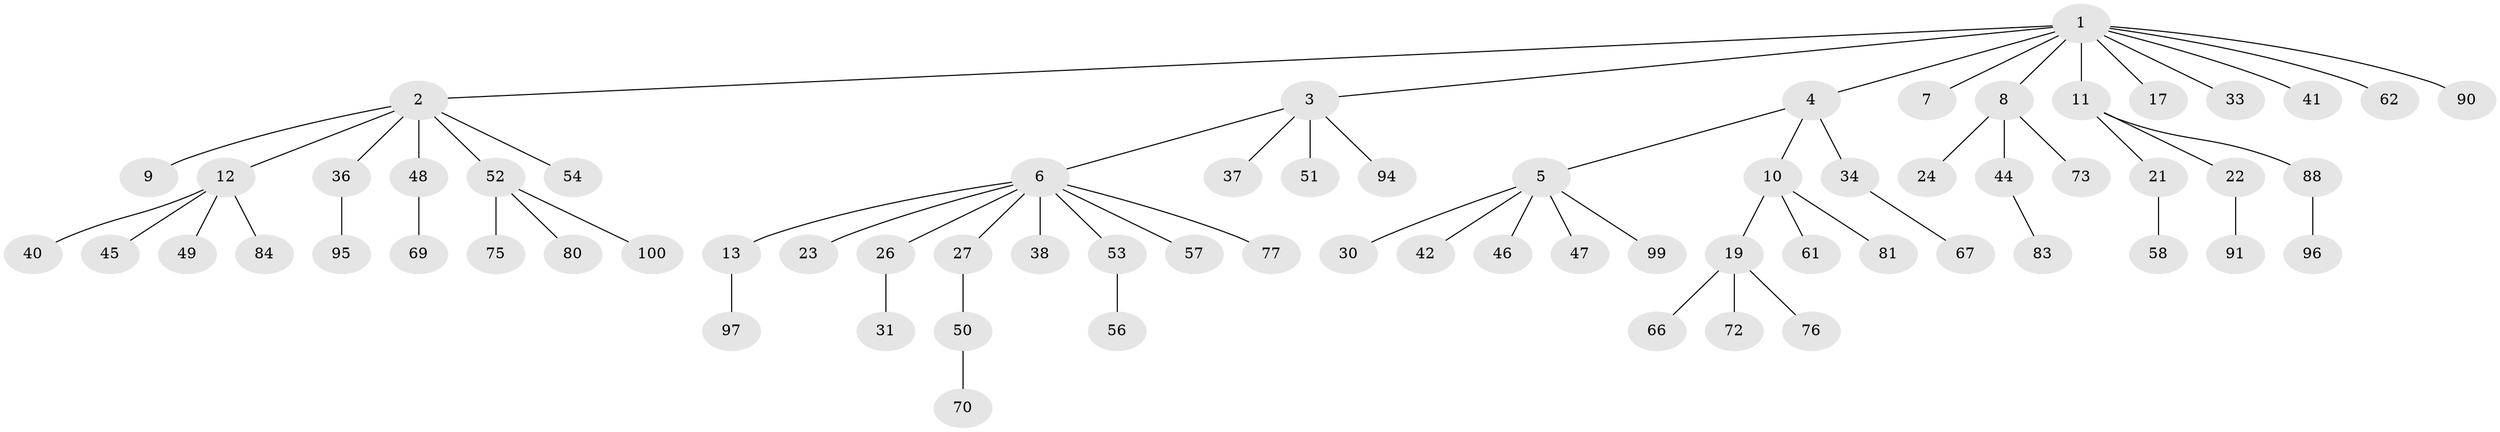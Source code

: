 // original degree distribution, {11: 0.01, 5: 0.07, 6: 0.01, 8: 0.01, 2: 0.24, 3: 0.09, 1: 0.55, 4: 0.02}
// Generated by graph-tools (version 1.1) at 2025/11/02/21/25 10:11:10]
// undirected, 69 vertices, 68 edges
graph export_dot {
graph [start="1"]
  node [color=gray90,style=filled];
  1 [super="+25"];
  2 [super="+29"];
  3 [super="+14"];
  4 [super="+16"];
  5 [super="+68"];
  6 [super="+18"];
  7 [super="+43"];
  8 [super="+20"];
  9;
  10 [super="+64"];
  11 [super="+32"];
  12 [super="+15"];
  13;
  17;
  19 [super="+59"];
  21 [super="+85"];
  22 [super="+28"];
  23;
  24;
  26 [super="+79"];
  27 [super="+35"];
  30 [super="+63"];
  31 [super="+71"];
  33 [super="+78"];
  34 [super="+39"];
  36;
  37;
  38;
  40;
  41;
  42;
  44;
  45;
  46;
  47;
  48 [super="+60"];
  49;
  50 [super="+55"];
  51 [super="+98"];
  52 [super="+86"];
  53;
  54;
  56;
  57;
  58 [super="+74"];
  61;
  62 [super="+65"];
  66;
  67;
  69 [super="+82"];
  70 [super="+87"];
  72 [super="+93"];
  73;
  75;
  76;
  77;
  80;
  81;
  83 [super="+89"];
  84;
  88 [super="+92"];
  90;
  91;
  94;
  95;
  96;
  97;
  99;
  100;
  1 -- 2;
  1 -- 3;
  1 -- 4;
  1 -- 7;
  1 -- 8;
  1 -- 11;
  1 -- 17;
  1 -- 33;
  1 -- 62;
  1 -- 90;
  1 -- 41;
  2 -- 9;
  2 -- 12;
  2 -- 48;
  2 -- 36;
  2 -- 54;
  2 -- 52;
  3 -- 6;
  3 -- 37;
  3 -- 94;
  3 -- 51;
  4 -- 5;
  4 -- 10;
  4 -- 34;
  5 -- 30;
  5 -- 42;
  5 -- 46;
  5 -- 47;
  5 -- 99;
  6 -- 13;
  6 -- 23;
  6 -- 38;
  6 -- 53;
  6 -- 57;
  6 -- 77;
  6 -- 26;
  6 -- 27;
  8 -- 24;
  8 -- 73;
  8 -- 44;
  10 -- 19;
  10 -- 61;
  10 -- 81;
  11 -- 21;
  11 -- 22;
  11 -- 88;
  12 -- 40;
  12 -- 45;
  12 -- 84;
  12 -- 49;
  13 -- 97;
  19 -- 66;
  19 -- 76;
  19 -- 72;
  21 -- 58;
  22 -- 91;
  26 -- 31;
  27 -- 50;
  34 -- 67;
  36 -- 95;
  44 -- 83;
  48 -- 69;
  50 -- 70;
  52 -- 75;
  52 -- 80;
  52 -- 100;
  53 -- 56;
  88 -- 96;
}
